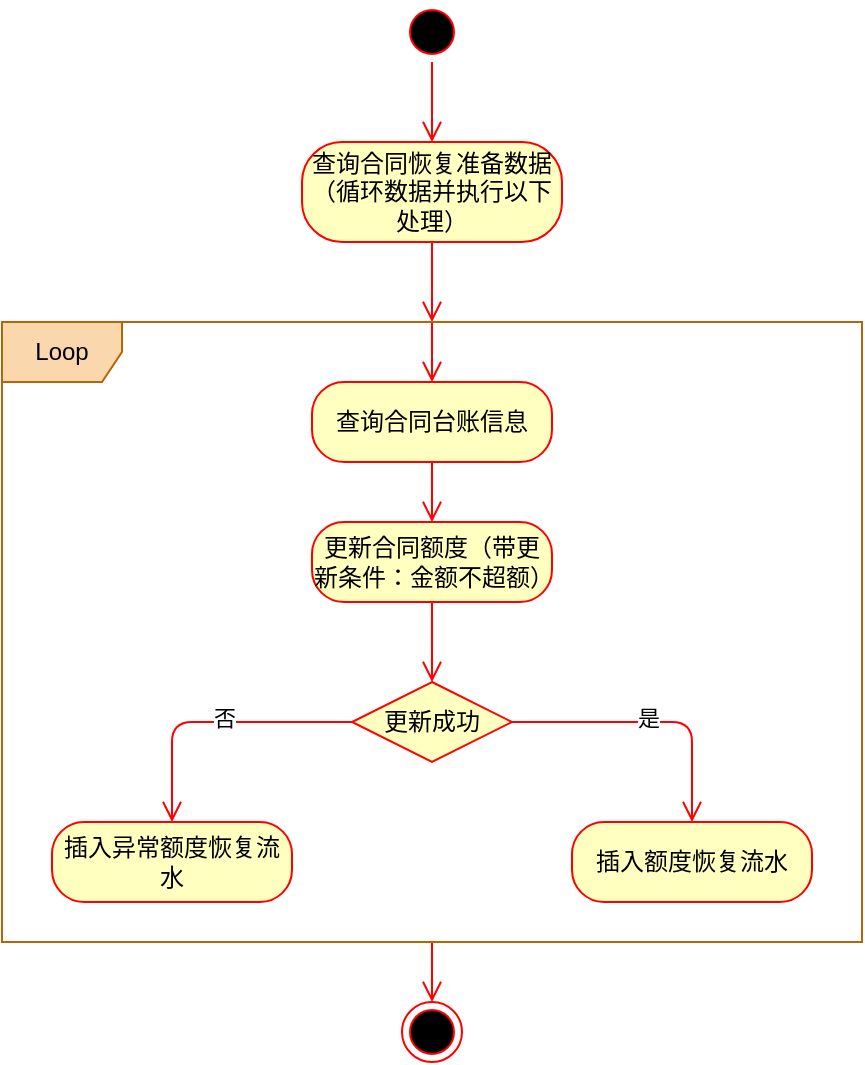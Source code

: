 <mxfile version="14.4.3" type="github">
  <diagram id="OwX1Tfsp2Xdk8FmUzgD0" name="第 1 页">
    <mxGraphModel dx="1210" dy="647" grid="1" gridSize="10" guides="1" tooltips="1" connect="1" arrows="1" fold="1" page="1" pageScale="1" pageWidth="3300" pageHeight="4681" math="0" shadow="0">
      <root>
        <mxCell id="0" />
        <mxCell id="1" parent="0" />
        <mxCell id="2UmjyUCVCARyHqoZPk_U-1" value="" style="ellipse;html=1;shape=startState;fillColor=#000000;strokeColor=#ff0000;" vertex="1" parent="1">
          <mxGeometry x="330" y="50" width="30" height="30" as="geometry" />
        </mxCell>
        <mxCell id="2UmjyUCVCARyHqoZPk_U-2" value="" style="edgeStyle=orthogonalEdgeStyle;html=1;verticalAlign=bottom;endArrow=open;endSize=8;strokeColor=#ff0000;entryX=0.5;entryY=0;entryDx=0;entryDy=0;" edge="1" parent="1" source="2UmjyUCVCARyHqoZPk_U-1" target="2UmjyUCVCARyHqoZPk_U-4">
          <mxGeometry relative="1" as="geometry">
            <mxPoint x="350" y="110" as="targetPoint" />
          </mxGeometry>
        </mxCell>
        <mxCell id="2UmjyUCVCARyHqoZPk_U-3" style="edgeStyle=orthogonalEdgeStyle;orthogonalLoop=1;jettySize=auto;html=1;endArrow=open;endSize=8;strokeColor=#ff0000;" edge="1" parent="1" source="2UmjyUCVCARyHqoZPk_U-4" target="2UmjyUCVCARyHqoZPk_U-7">
          <mxGeometry relative="1" as="geometry" />
        </mxCell>
        <mxCell id="2UmjyUCVCARyHqoZPk_U-4" value="查询合同恢复准备数据（循环数据并执行以下处理）" style="rounded=1;whiteSpace=wrap;html=1;arcSize=40;fontColor=#000000;fillColor=#ffffc0;strokeColor=#ff0000;" vertex="1" parent="1">
          <mxGeometry x="280" y="120" width="130" height="50" as="geometry" />
        </mxCell>
        <mxCell id="2UmjyUCVCARyHqoZPk_U-5" style="edgeStyle=orthogonalEdgeStyle;orthogonalLoop=1;jettySize=auto;html=1;entryX=0.5;entryY=0;entryDx=0;entryDy=0;endArrow=open;endSize=8;strokeColor=#ff0000;" edge="1" parent="1" source="2UmjyUCVCARyHqoZPk_U-7" target="2UmjyUCVCARyHqoZPk_U-9">
          <mxGeometry relative="1" as="geometry" />
        </mxCell>
        <mxCell id="2UmjyUCVCARyHqoZPk_U-6" style="edgeStyle=orthogonalEdgeStyle;orthogonalLoop=1;jettySize=auto;html=1;entryX=0.5;entryY=0;entryDx=0;entryDy=0;endArrow=open;endSize=8;strokeColor=#ff0000;" edge="1" parent="1" source="2UmjyUCVCARyHqoZPk_U-7" target="2UmjyUCVCARyHqoZPk_U-19">
          <mxGeometry relative="1" as="geometry" />
        </mxCell>
        <mxCell id="2UmjyUCVCARyHqoZPk_U-7" value="Loop" style="shape=umlFrame;whiteSpace=wrap;html=1;fillColor=#fad7ac;strokeColor=#b46504;" vertex="1" parent="1">
          <mxGeometry x="130" y="210" width="430" height="310" as="geometry" />
        </mxCell>
        <mxCell id="2UmjyUCVCARyHqoZPk_U-8" style="edgeStyle=orthogonalEdgeStyle;orthogonalLoop=1;jettySize=auto;html=1;entryX=0.5;entryY=0;entryDx=0;entryDy=0;endArrow=open;endSize=8;strokeColor=#ff0000;" edge="1" parent="1" source="2UmjyUCVCARyHqoZPk_U-9" target="2UmjyUCVCARyHqoZPk_U-18">
          <mxGeometry relative="1" as="geometry" />
        </mxCell>
        <mxCell id="2UmjyUCVCARyHqoZPk_U-9" value="查询合同台账信息" style="rounded=1;whiteSpace=wrap;html=1;arcSize=40;fontColor=#000000;fillColor=#ffffc0;strokeColor=#ff0000;" vertex="1" parent="1">
          <mxGeometry x="285" y="240" width="120" height="40" as="geometry" />
        </mxCell>
        <mxCell id="2UmjyUCVCARyHqoZPk_U-10" style="edgeStyle=orthogonalEdgeStyle;orthogonalLoop=1;jettySize=auto;html=1;endArrow=open;endSize=8;strokeColor=#ff0000;" edge="1" parent="1" source="2UmjyUCVCARyHqoZPk_U-14" target="2UmjyUCVCARyHqoZPk_U-15">
          <mxGeometry relative="1" as="geometry" />
        </mxCell>
        <mxCell id="2UmjyUCVCARyHqoZPk_U-11" value="是" style="edgeLabel;html=1;align=center;verticalAlign=middle;resizable=0;points=[];" vertex="1" connectable="0" parent="2UmjyUCVCARyHqoZPk_U-10">
          <mxGeometry x="-0.028" y="2" relative="1" as="geometry">
            <mxPoint as="offset" />
          </mxGeometry>
        </mxCell>
        <mxCell id="2UmjyUCVCARyHqoZPk_U-12" style="edgeStyle=orthogonalEdgeStyle;orthogonalLoop=1;jettySize=auto;html=1;endArrow=open;endSize=8;strokeColor=#ff0000;" edge="1" parent="1" source="2UmjyUCVCARyHqoZPk_U-14" target="2UmjyUCVCARyHqoZPk_U-16">
          <mxGeometry relative="1" as="geometry" />
        </mxCell>
        <mxCell id="2UmjyUCVCARyHqoZPk_U-13" value="否" style="edgeLabel;html=1;align=center;verticalAlign=middle;resizable=0;points=[];" vertex="1" connectable="0" parent="2UmjyUCVCARyHqoZPk_U-12">
          <mxGeometry x="-0.079" y="-2" relative="1" as="geometry">
            <mxPoint as="offset" />
          </mxGeometry>
        </mxCell>
        <mxCell id="2UmjyUCVCARyHqoZPk_U-14" value="更新成功" style="rhombus;whiteSpace=wrap;html=1;fillColor=#ffffc0;strokeColor=#ff0000;" vertex="1" parent="1">
          <mxGeometry x="305" y="390" width="80" height="40" as="geometry" />
        </mxCell>
        <mxCell id="2UmjyUCVCARyHqoZPk_U-15" value="插入额度恢复流水" style="rounded=1;whiteSpace=wrap;html=1;arcSize=40;fontColor=#000000;fillColor=#ffffc0;strokeColor=#ff0000;" vertex="1" parent="1">
          <mxGeometry x="415" y="460" width="120" height="40" as="geometry" />
        </mxCell>
        <mxCell id="2UmjyUCVCARyHqoZPk_U-16" value="插入异常额度恢复流水" style="rounded=1;whiteSpace=wrap;html=1;arcSize=40;fontColor=#000000;fillColor=#ffffc0;strokeColor=#ff0000;" vertex="1" parent="1">
          <mxGeometry x="155" y="460" width="120" height="40" as="geometry" />
        </mxCell>
        <mxCell id="2UmjyUCVCARyHqoZPk_U-17" style="edgeStyle=orthogonalEdgeStyle;orthogonalLoop=1;jettySize=auto;html=1;entryX=0.5;entryY=0;entryDx=0;entryDy=0;endArrow=open;endSize=8;strokeColor=#ff0000;" edge="1" parent="1" source="2UmjyUCVCARyHqoZPk_U-18" target="2UmjyUCVCARyHqoZPk_U-14">
          <mxGeometry relative="1" as="geometry" />
        </mxCell>
        <mxCell id="2UmjyUCVCARyHqoZPk_U-18" value="更新合同额度（带更新条件：金额不超额）" style="rounded=1;whiteSpace=wrap;html=1;arcSize=40;fontColor=#000000;fillColor=#ffffc0;strokeColor=#ff0000;" vertex="1" parent="1">
          <mxGeometry x="285" y="310" width="120" height="40" as="geometry" />
        </mxCell>
        <mxCell id="2UmjyUCVCARyHqoZPk_U-19" value="" style="ellipse;html=1;shape=endState;fillColor=#000000;strokeColor=#ff0000;" vertex="1" parent="1">
          <mxGeometry x="330" y="550" width="30" height="30" as="geometry" />
        </mxCell>
      </root>
    </mxGraphModel>
  </diagram>
</mxfile>
